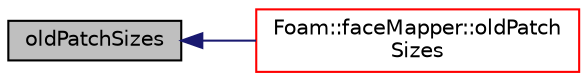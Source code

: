 digraph "oldPatchSizes"
{
  bgcolor="transparent";
  edge [fontname="Helvetica",fontsize="10",labelfontname="Helvetica",labelfontsize="10"];
  node [fontname="Helvetica",fontsize="10",shape=record];
  rankdir="LR";
  Node11960 [label="oldPatchSizes",height=0.2,width=0.4,color="black", fillcolor="grey75", style="filled", fontcolor="black"];
  Node11960 -> Node11961 [dir="back",color="midnightblue",fontsize="10",style="solid",fontname="Helvetica"];
  Node11961 [label="Foam::faceMapper::oldPatch\lSizes",height=0.2,width=0.4,color="red",URL="$a28501.html#a5c925e68922cee41e10ef14b4edd944c",tooltip="Return old patch sizes. "];
}
